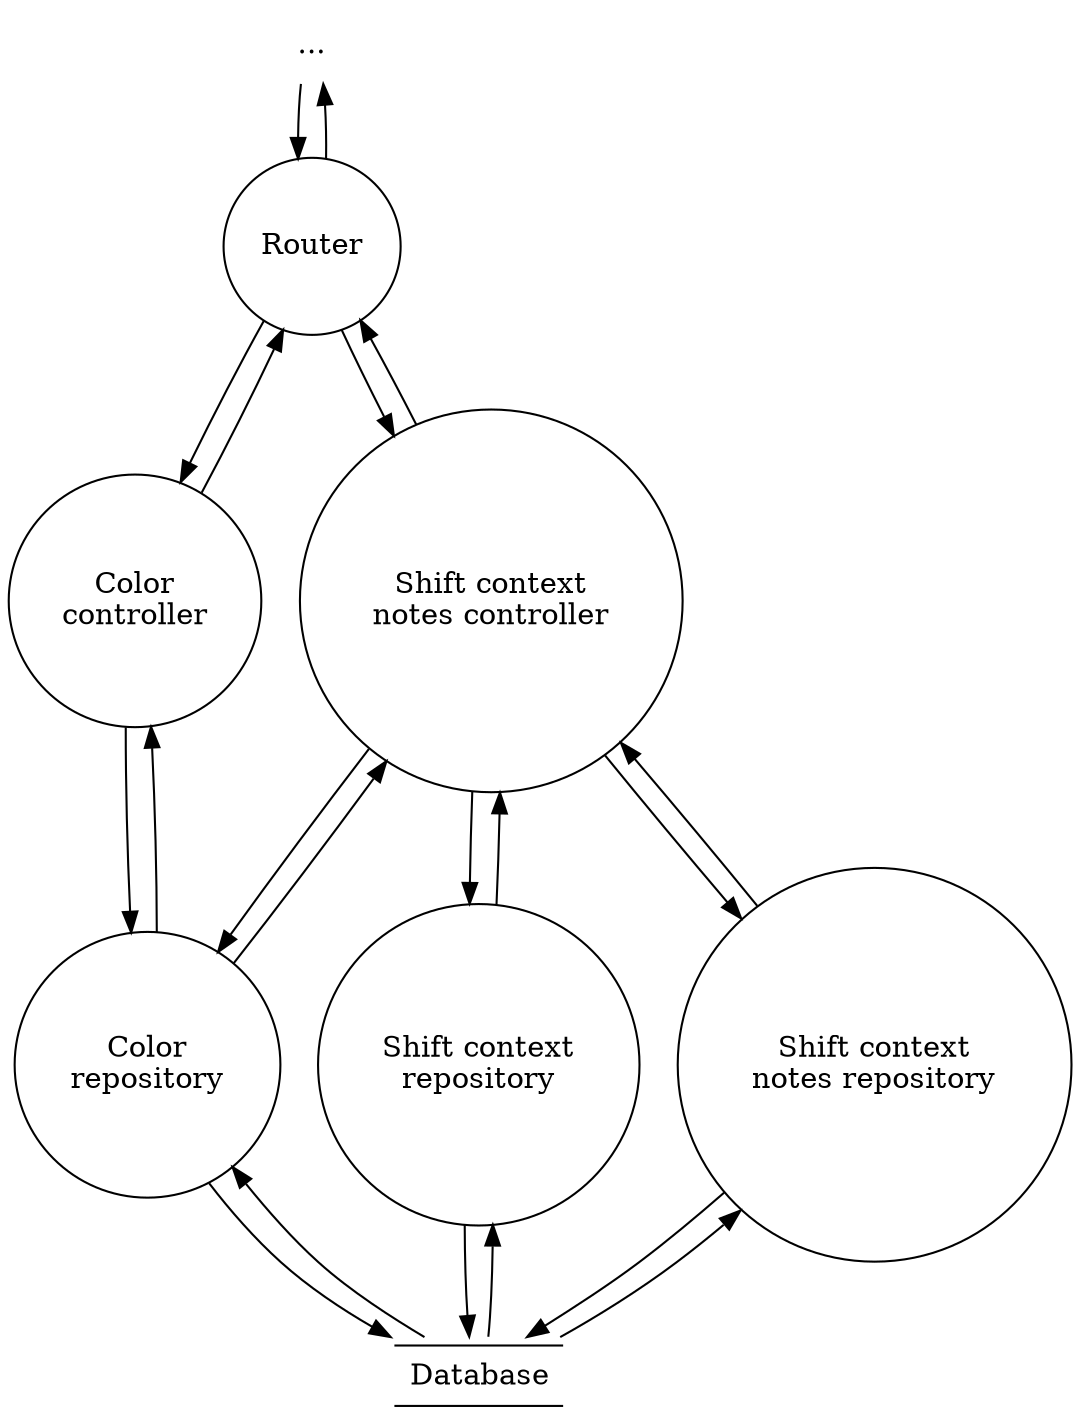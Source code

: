 digraph data_flow_diagram {
    node [ shape = circle ]
    
    "..." [ shape = none ]
    
    "..." -> Router -> "..."

    subgraph controllers {
        rank = same
        
        "Color\ncontroller"
        "Shift context\nnotes controller"
    }
    
    Router -> {
        "Color\ncontroller"
        "Shift context\nnotes controller"
    } -> Router
    
    subgraph repositories {
        rank = same
        
        "Color\nrepository"
        "Shift context\nrepository"
        "Shift context\nnotes repository"
    }
    
    "Color\ncontroller" -> {
        "Color\nrepository"
    } -> "Color\ncontroller"
    
    "Shift context\nnotes controller" -> {
        "Color\nrepository"
        "Shift context\nrepository"
        "Shift context\nnotes repository"
    } -> "Shift context\nnotes controller"
    
    Database [
        label = <
            <TABLE BORDER="1" SIDES="TB" CELLBORDER="0" CELLPADDING="6" CELLSPACING="0">
                <TR><TD>Database</TD></TR>
            </TABLE>
        >,
        shape = none ]
    
    Database -> {
        "Color\nrepository"
        "Shift context\nrepository"
        "Shift context\nnotes repository"
    } -> Database
}
